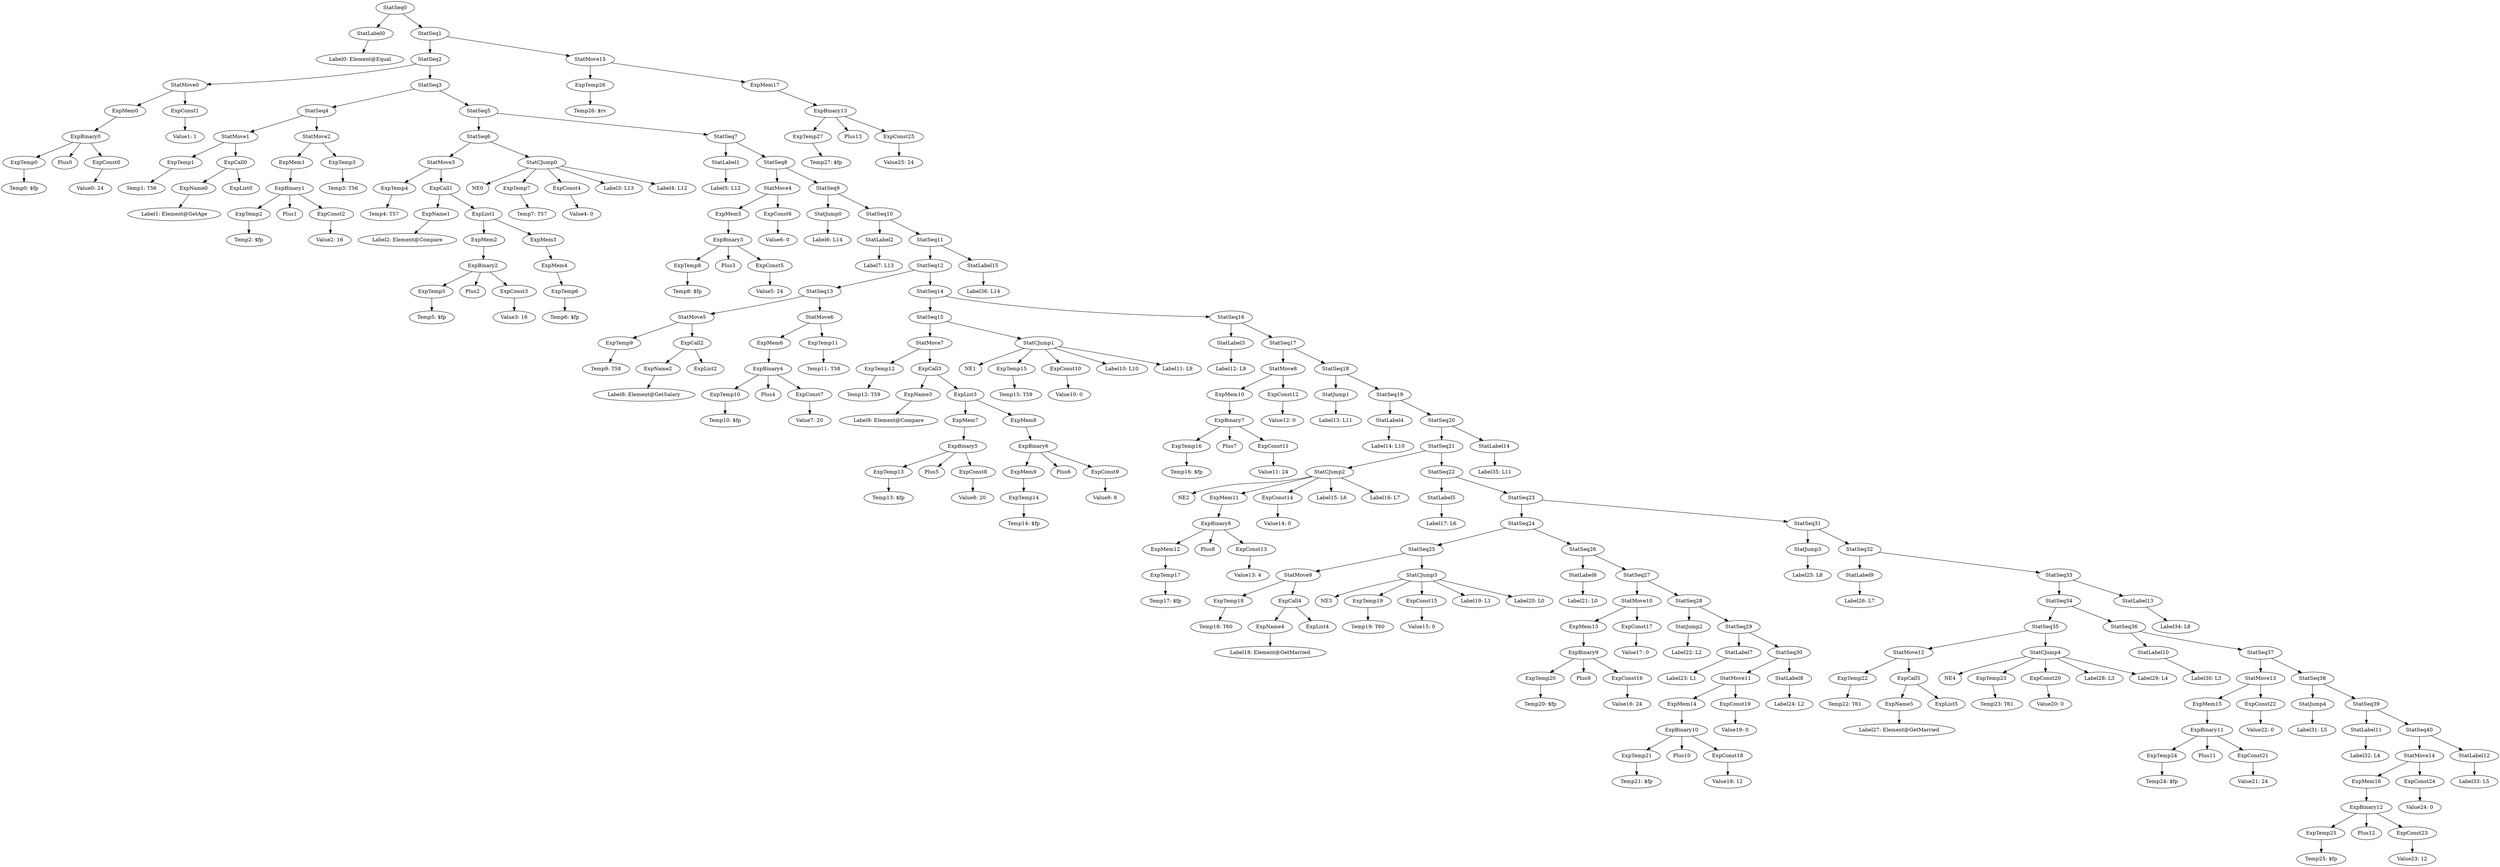 digraph {
	ordering = out;
	ExpMem17 -> ExpBinary13;
	ExpTemp27 -> "Temp27: $fp";
	ExpTemp26 -> "Temp26: $rv";
	StatLabel15 -> "Label36: L14";
	StatLabel14 -> "Label35: L11";
	StatSeq11 -> StatSeq12;
	StatSeq11 -> StatLabel15;
	StatSeq20 -> StatSeq21;
	StatSeq20 -> StatLabel14;
	StatLabel13 -> "Label34: L8";
	StatSeq40 -> StatMove14;
	StatSeq40 -> StatLabel12;
	ExpTemp25 -> "Temp25: $fp";
	StatSeq38 -> StatJump4;
	StatSeq38 -> StatSeq39;
	StatJump4 -> "Label31: L5";
	ExpConst21 -> "Value21: 24";
	ExpTemp24 -> "Temp24: $fp";
	StatSeq36 -> StatLabel10;
	StatSeq36 -> StatSeq37;
	ExpConst22 -> "Value22: 0";
	StatSeq34 -> StatSeq35;
	StatSeq34 -> StatSeq36;
	ExpConst20 -> "Value20: 0";
	StatMove14 -> ExpMem16;
	StatMove14 -> ExpConst24;
	StatSeq35 -> StatMove12;
	StatSeq35 -> StatCJump4;
	ExpCall5 -> ExpName5;
	ExpCall5 -> ExpList5;
	ExpTemp22 -> "Temp22: T61";
	StatSeq32 -> StatLabel9;
	StatSeq32 -> StatSeq33;
	StatLabel9 -> "Label26: L7";
	StatLabel8 -> "Label24: L2";
	ExpMem14 -> ExpBinary10;
	ExpBinary12 -> ExpTemp25;
	ExpBinary12 -> Plus12;
	ExpBinary12 -> ExpConst23;
	ExpName5 -> "Label27: Element@GetMarried";
	ExpConst18 -> "Value18: 12";
	ExpBinary10 -> ExpTemp21;
	ExpBinary10 -> Plus10;
	ExpBinary10 -> ExpConst18;
	ExpTemp21 -> "Temp21: $fp";
	StatSeq29 -> StatLabel7;
	StatSeq29 -> StatSeq30;
	StatSeq28 -> StatJump2;
	StatSeq28 -> StatSeq29;
	StatLabel10 -> "Label30: L3";
	StatJump2 -> "Label22: L2";
	StatSeq27 -> StatMove10;
	StatSeq27 -> StatSeq28;
	ExpConst17 -> "Value17: 0";
	StatSeq39 -> StatLabel11;
	StatSeq39 -> StatSeq40;
	StatMove10 -> ExpMem13;
	StatMove10 -> ExpConst17;
	ExpMem13 -> ExpBinary9;
	ExpConst16 -> "Value16: 24";
	StatSeq24 -> StatSeq25;
	StatSeq24 -> StatSeq26;
	ExpConst15 -> "Value15: 0";
	StatCJump3 -> NE3;
	StatCJump3 -> ExpTemp19;
	StatCJump3 -> ExpConst15;
	StatCJump3 -> "Label19: L1";
	StatCJump3 -> "Label20: L0";
	StatSeq25 -> StatMove9;
	StatSeq25 -> StatCJump3;
	ExpName4 -> "Label18: Element@GetMarried";
	StatMove9 -> ExpTemp18;
	StatMove9 -> ExpCall4;
	ExpTemp18 -> "Temp18: T60";
	StatSeq22 -> StatLabel5;
	StatSeq22 -> StatSeq23;
	StatSeq21 -> StatCJump2;
	StatSeq21 -> StatSeq22;
	ExpConst14 -> "Value14: 0";
	StatMove11 -> ExpMem14;
	StatMove11 -> ExpConst19;
	ExpMem11 -> ExpBinary8;
	ExpConst13 -> "Value13: 4";
	ExpBinary8 -> ExpMem12;
	ExpBinary8 -> Plus8;
	ExpBinary8 -> ExpConst13;
	ExpMem12 -> ExpTemp17;
	ExpConst2 -> "Value2: 16";
	ExpConst4 -> "Value4: 0";
	ExpMem3 -> ExpMem4;
	ExpTemp6 -> "Temp6: $fp";
	StatSeq26 -> StatLabel6;
	StatSeq26 -> StatSeq27;
	StatMove6 -> ExpMem6;
	StatMove6 -> ExpTemp11;
	ExpConst3 -> "Value3: 16";
	ExpBinary2 -> ExpTemp5;
	ExpBinary2 -> Plus2;
	ExpBinary2 -> ExpConst3;
	ExpMem5 -> ExpBinary3;
	ExpCall1 -> ExpName1;
	ExpCall1 -> ExpList1;
	StatJump0 -> "Label6: L14";
	ExpName1 -> "Label2: Element@Compare";
	StatMove13 -> ExpMem15;
	StatMove13 -> ExpConst22;
	StatSeq10 -> StatLabel2;
	StatSeq10 -> StatSeq11;
	ExpTemp15 -> "Temp15: T59";
	StatSeq14 -> StatSeq15;
	StatSeq14 -> StatSeq16;
	ExpConst24 -> "Value24: 0";
	StatMove3 -> ExpTemp4;
	StatMove3 -> ExpCall1;
	ExpConst1 -> "Value1: 1";
	ExpMem15 -> ExpBinary11;
	ExpTemp8 -> "Temp8: $fp";
	StatCJump4 -> NE4;
	StatCJump4 -> ExpTemp23;
	StatCJump4 -> ExpConst20;
	StatCJump4 -> "Label28: L3";
	StatCJump4 -> "Label29: L4";
	ExpBinary9 -> ExpTemp20;
	ExpBinary9 -> Plus9;
	ExpBinary9 -> ExpConst16;
	ExpBinary7 -> ExpTemp16;
	ExpBinary7 -> Plus7;
	ExpBinary7 -> ExpConst11;
	ExpConst12 -> "Value12: 0";
	StatSeq5 -> StatSeq6;
	StatSeq5 -> StatSeq7;
	StatSeq30 -> StatMove11;
	StatSeq30 -> StatLabel8;
	ExpTemp19 -> "Temp19: T60";
	StatLabel0 -> "Label0: Element@Equal";
	StatSeq17 -> StatMove8;
	StatSeq17 -> StatSeq18;
	StatSeq23 -> StatSeq24;
	StatSeq23 -> StatSeq31;
	StatLabel4 -> "Label14: L10";
	StatCJump0 -> NE0;
	StatCJump0 -> ExpTemp7;
	StatCJump0 -> ExpConst4;
	StatCJump0 -> "Label3: L13";
	StatCJump0 -> "Label4: L12";
	StatMove1 -> ExpTemp1;
	StatMove1 -> ExpCall0;
	ExpConst6 -> "Value6: 0";
	ExpMem1 -> ExpBinary1;
	ExpTemp23 -> "Temp23: T61";
	ExpTemp17 -> "Temp17: $fp";
	StatSeq13 -> StatMove5;
	StatSeq13 -> StatMove6;
	ExpMem9 -> ExpTemp14;
	StatSeq2 -> StatMove0;
	StatSeq2 -> StatSeq3;
	ExpConst10 -> "Value10: 0";
	ExpBinary1 -> ExpTemp2;
	ExpBinary1 -> Plus1;
	ExpBinary1 -> ExpConst2;
	ExpMem0 -> ExpBinary0;
	ExpConst0 -> "Value0: 24";
	ExpName2 -> "Label8: Element@GetSalary";
	ExpTemp5 -> "Temp5: $fp";
	ExpList1 -> ExpMem2;
	ExpList1 -> ExpMem3;
	ExpBinary4 -> ExpTemp10;
	ExpBinary4 -> Plus4;
	ExpBinary4 -> ExpConst7;
	ExpTemp1 -> "Temp1: T56";
	ExpConst5 -> "Value5: 24";
	StatSeq0 -> StatLabel0;
	StatSeq0 -> StatSeq1;
	StatSeq31 -> StatJump3;
	StatSeq31 -> StatSeq32;
	ExpTemp11 -> "Temp11: T58";
	StatSeq6 -> StatMove3;
	StatSeq6 -> StatCJump0;
	ExpTemp3 -> "Temp3: T56";
	StatSeq8 -> StatMove4;
	StatSeq8 -> StatSeq9;
	ExpTemp0 -> "Temp0: $fp";
	ExpTemp7 -> "Temp7: T57";
	StatMove0 -> ExpMem0;
	StatMove0 -> ExpConst1;
	StatLabel7 -> "Label23: L1";
	StatMove8 -> ExpMem10;
	StatMove8 -> ExpConst12;
	StatSeq3 -> StatSeq4;
	StatSeq3 -> StatSeq5;
	StatMove15 -> ExpTemp26;
	StatMove15 -> ExpMem17;
	ExpBinary3 -> ExpTemp8;
	ExpBinary3 -> Plus3;
	ExpBinary3 -> ExpConst5;
	StatLabel3 -> "Label12: L9";
	ExpMem7 -> ExpBinary5;
	StatSeq15 -> StatMove7;
	StatSeq15 -> StatCJump1;
	StatSeq33 -> StatSeq34;
	StatSeq33 -> StatLabel13;
	ExpBinary11 -> ExpTemp24;
	ExpBinary11 -> Plus11;
	ExpBinary11 -> ExpConst21;
	ExpMem4 -> ExpTemp6;
	ExpBinary0 -> ExpTemp0;
	ExpBinary0 -> Plus0;
	ExpBinary0 -> ExpConst0;
	ExpTemp20 -> "Temp20: $fp";
	ExpConst8 -> "Value8: 20";
	ExpName0 -> "Label1: Element@GetAge";
	StatLabel1 -> "Label5: L12";
	StatSeq1 -> StatSeq2;
	StatSeq1 -> StatMove15;
	ExpMem2 -> ExpBinary2;
	ExpConst23 -> "Value23: 12";
	StatLabel6 -> "Label21: L0";
	ExpTemp12 -> "Temp12: T59";
	StatSeq37 -> StatMove13;
	StatSeq37 -> StatSeq38;
	ExpCall0 -> ExpName0;
	ExpCall0 -> ExpList0;
	StatSeq9 -> StatJump0;
	StatSeq9 -> StatSeq10;
	StatLabel5 -> "Label17: L6";
	ExpTemp4 -> "Temp4: T57";
	StatLabel11 -> "Label32: L4";
	ExpTemp2 -> "Temp2: $fp";
	ExpBinary13 -> ExpTemp27;
	ExpBinary13 -> Plus13;
	ExpBinary13 -> ExpConst25;
	StatMove2 -> ExpMem1;
	StatMove2 -> ExpTemp3;
	StatJump3 -> "Label25: L8";
	ExpCall4 -> ExpName4;
	ExpCall4 -> ExpList4;
	ExpTemp9 -> "Temp9: T58";
	StatSeq19 -> StatLabel4;
	StatSeq19 -> StatSeq20;
	ExpCall2 -> ExpName2;
	ExpCall2 -> ExpList2;
	ExpConst7 -> "Value7: 20";
	ExpMem6 -> ExpBinary4;
	StatSeq12 -> StatSeq13;
	StatSeq12 -> StatSeq14;
	StatMove7 -> ExpTemp12;
	StatMove7 -> ExpCall3;
	ExpName3 -> "Label9: Element@Compare";
	ExpTemp13 -> "Temp13: $fp";
	ExpBinary5 -> ExpTemp13;
	ExpBinary5 -> Plus5;
	ExpBinary5 -> ExpConst8;
	StatMove5 -> ExpTemp9;
	StatMove5 -> ExpCall2;
	StatMove4 -> ExpMem5;
	StatMove4 -> ExpConst6;
	StatLabel2 -> "Label7: L13";
	ExpConst9 -> "Value9: 8";
	ExpList3 -> ExpMem7;
	ExpList3 -> ExpMem8;
	StatMove12 -> ExpTemp22;
	StatMove12 -> ExpCall5;
	ExpConst19 -> "Value19: 0";
	ExpTemp14 -> "Temp14: $fp";
	ExpMem16 -> ExpBinary12;
	ExpBinary6 -> ExpMem9;
	ExpBinary6 -> Plus6;
	ExpBinary6 -> ExpConst9;
	StatCJump2 -> NE2;
	StatCJump2 -> ExpMem11;
	StatCJump2 -> ExpConst14;
	StatCJump2 -> "Label15: L6";
	StatCJump2 -> "Label16: L7";
	ExpTemp16 -> "Temp16: $fp";
	ExpMem8 -> ExpBinary6;
	ExpConst25 -> "Value25: 24";
	ExpCall3 -> ExpName3;
	ExpCall3 -> ExpList3;
	StatCJump1 -> NE1;
	StatCJump1 -> ExpTemp15;
	StatCJump1 -> ExpConst10;
	StatCJump1 -> "Label10: L10";
	StatCJump1 -> "Label11: L9";
	StatSeq7 -> StatLabel1;
	StatSeq7 -> StatSeq8;
	StatSeq16 -> StatLabel3;
	StatSeq16 -> StatSeq17;
	StatLabel12 -> "Label33: L5";
	ExpConst11 -> "Value11: 24";
	ExpTemp10 -> "Temp10: $fp";
	ExpMem10 -> ExpBinary7;
	StatSeq4 -> StatMove1;
	StatSeq4 -> StatMove2;
	StatJump1 -> "Label13: L11";
	StatSeq18 -> StatJump1;
	StatSeq18 -> StatSeq19;
}

